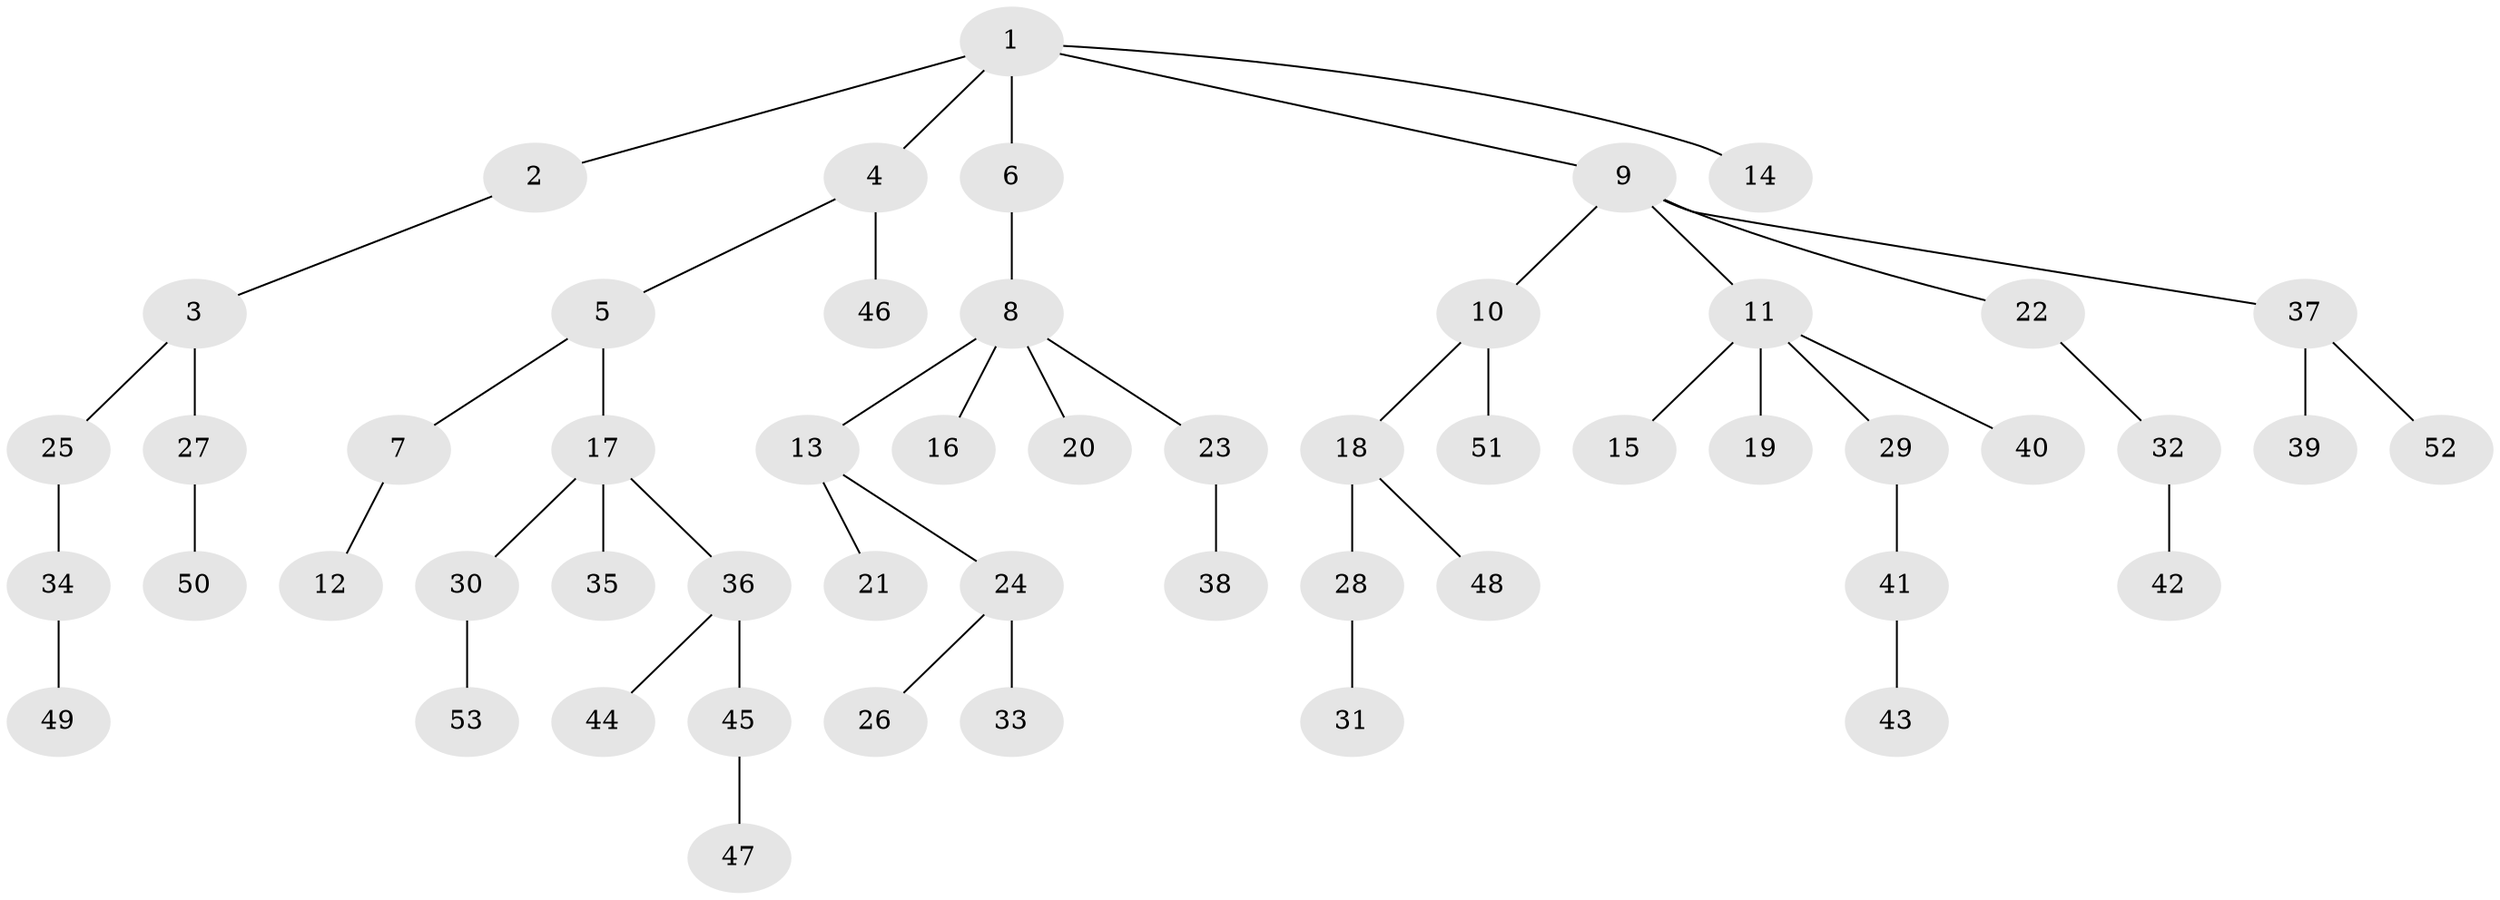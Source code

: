 // original degree distribution, {6: 0.0297029702970297, 3: 0.12871287128712872, 4: 0.04950495049504951, 1: 0.48514851485148514, 2: 0.26732673267326734, 5: 0.039603960396039604}
// Generated by graph-tools (version 1.1) at 2025/36/03/09/25 02:36:52]
// undirected, 53 vertices, 52 edges
graph export_dot {
graph [start="1"]
  node [color=gray90,style=filled];
  1;
  2;
  3;
  4;
  5;
  6;
  7;
  8;
  9;
  10;
  11;
  12;
  13;
  14;
  15;
  16;
  17;
  18;
  19;
  20;
  21;
  22;
  23;
  24;
  25;
  26;
  27;
  28;
  29;
  30;
  31;
  32;
  33;
  34;
  35;
  36;
  37;
  38;
  39;
  40;
  41;
  42;
  43;
  44;
  45;
  46;
  47;
  48;
  49;
  50;
  51;
  52;
  53;
  1 -- 2 [weight=1.0];
  1 -- 4 [weight=1.0];
  1 -- 6 [weight=1.0];
  1 -- 9 [weight=1.0];
  1 -- 14 [weight=1.0];
  2 -- 3 [weight=1.0];
  3 -- 25 [weight=1.0];
  3 -- 27 [weight=1.0];
  4 -- 5 [weight=1.0];
  4 -- 46 [weight=1.0];
  5 -- 7 [weight=1.0];
  5 -- 17 [weight=1.0];
  6 -- 8 [weight=1.0];
  7 -- 12 [weight=1.0];
  8 -- 13 [weight=1.0];
  8 -- 16 [weight=1.0];
  8 -- 20 [weight=1.0];
  8 -- 23 [weight=1.0];
  9 -- 10 [weight=1.0];
  9 -- 11 [weight=1.0];
  9 -- 22 [weight=1.0];
  9 -- 37 [weight=1.0];
  10 -- 18 [weight=1.0];
  10 -- 51 [weight=2.0];
  11 -- 15 [weight=1.0];
  11 -- 19 [weight=1.0];
  11 -- 29 [weight=1.0];
  11 -- 40 [weight=1.0];
  13 -- 21 [weight=1.0];
  13 -- 24 [weight=1.0];
  17 -- 30 [weight=1.0];
  17 -- 35 [weight=1.0];
  17 -- 36 [weight=1.0];
  18 -- 28 [weight=1.0];
  18 -- 48 [weight=2.0];
  22 -- 32 [weight=1.0];
  23 -- 38 [weight=2.0];
  24 -- 26 [weight=1.0];
  24 -- 33 [weight=2.0];
  25 -- 34 [weight=1.0];
  27 -- 50 [weight=1.0];
  28 -- 31 [weight=1.0];
  29 -- 41 [weight=1.0];
  30 -- 53 [weight=1.0];
  32 -- 42 [weight=2.0];
  34 -- 49 [weight=1.0];
  36 -- 44 [weight=1.0];
  36 -- 45 [weight=1.0];
  37 -- 39 [weight=1.0];
  37 -- 52 [weight=1.0];
  41 -- 43 [weight=1.0];
  45 -- 47 [weight=1.0];
}

